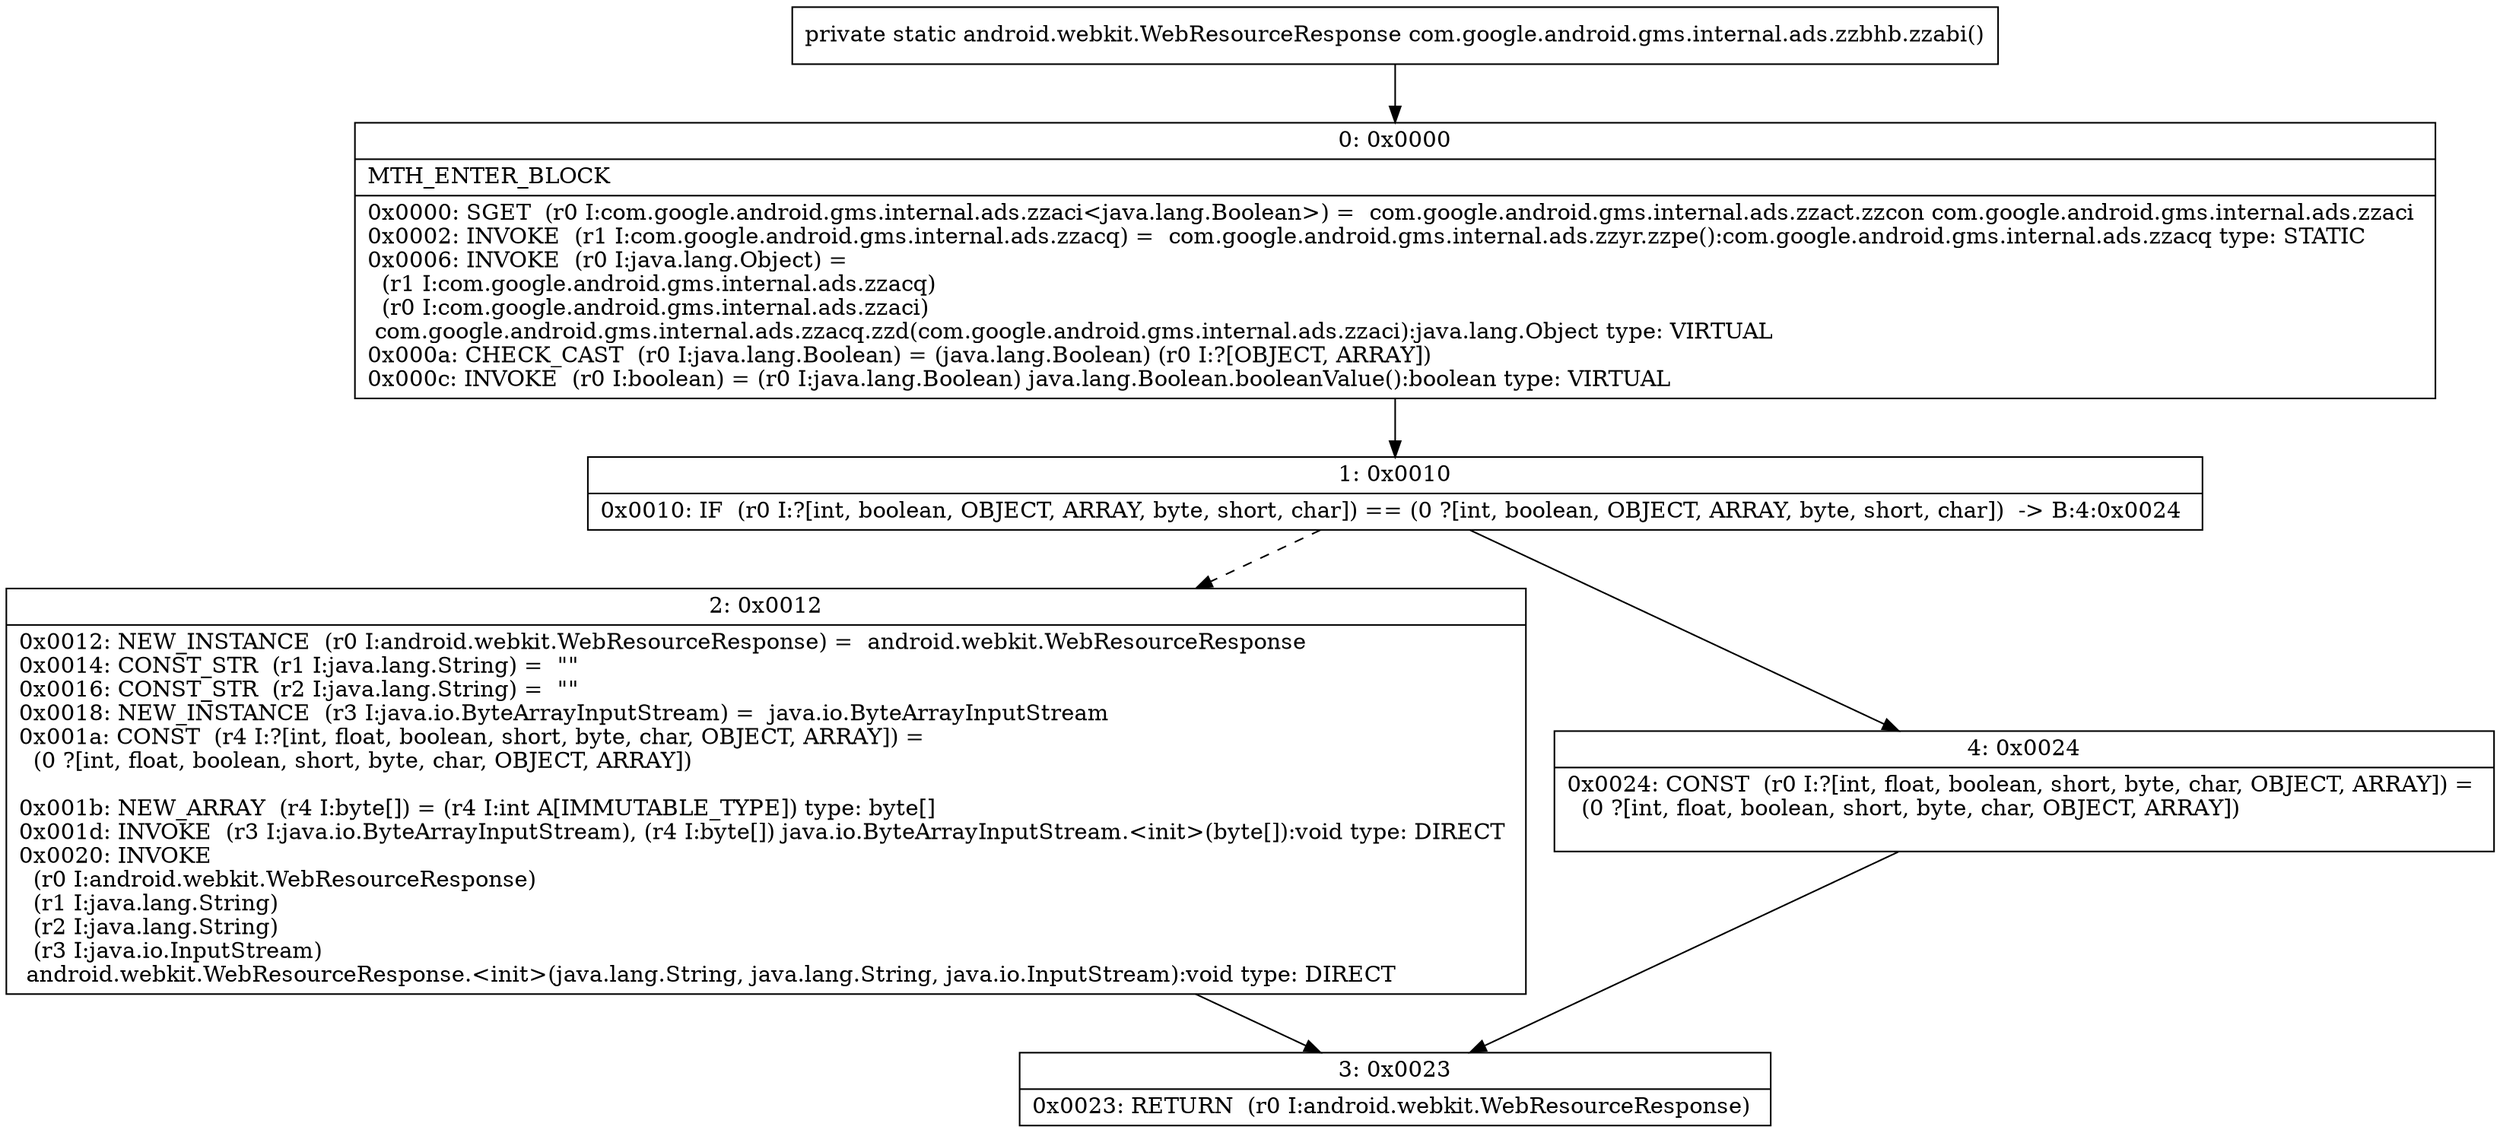 digraph "CFG forcom.google.android.gms.internal.ads.zzbhb.zzabi()Landroid\/webkit\/WebResourceResponse;" {
Node_0 [shape=record,label="{0\:\ 0x0000|MTH_ENTER_BLOCK\l|0x0000: SGET  (r0 I:com.google.android.gms.internal.ads.zzaci\<java.lang.Boolean\>) =  com.google.android.gms.internal.ads.zzact.zzcon com.google.android.gms.internal.ads.zzaci \l0x0002: INVOKE  (r1 I:com.google.android.gms.internal.ads.zzacq) =  com.google.android.gms.internal.ads.zzyr.zzpe():com.google.android.gms.internal.ads.zzacq type: STATIC \l0x0006: INVOKE  (r0 I:java.lang.Object) = \l  (r1 I:com.google.android.gms.internal.ads.zzacq)\l  (r0 I:com.google.android.gms.internal.ads.zzaci)\l com.google.android.gms.internal.ads.zzacq.zzd(com.google.android.gms.internal.ads.zzaci):java.lang.Object type: VIRTUAL \l0x000a: CHECK_CAST  (r0 I:java.lang.Boolean) = (java.lang.Boolean) (r0 I:?[OBJECT, ARRAY]) \l0x000c: INVOKE  (r0 I:boolean) = (r0 I:java.lang.Boolean) java.lang.Boolean.booleanValue():boolean type: VIRTUAL \l}"];
Node_1 [shape=record,label="{1\:\ 0x0010|0x0010: IF  (r0 I:?[int, boolean, OBJECT, ARRAY, byte, short, char]) == (0 ?[int, boolean, OBJECT, ARRAY, byte, short, char])  \-\> B:4:0x0024 \l}"];
Node_2 [shape=record,label="{2\:\ 0x0012|0x0012: NEW_INSTANCE  (r0 I:android.webkit.WebResourceResponse) =  android.webkit.WebResourceResponse \l0x0014: CONST_STR  (r1 I:java.lang.String) =  \"\" \l0x0016: CONST_STR  (r2 I:java.lang.String) =  \"\" \l0x0018: NEW_INSTANCE  (r3 I:java.io.ByteArrayInputStream) =  java.io.ByteArrayInputStream \l0x001a: CONST  (r4 I:?[int, float, boolean, short, byte, char, OBJECT, ARRAY]) = \l  (0 ?[int, float, boolean, short, byte, char, OBJECT, ARRAY])\l \l0x001b: NEW_ARRAY  (r4 I:byte[]) = (r4 I:int A[IMMUTABLE_TYPE]) type: byte[] \l0x001d: INVOKE  (r3 I:java.io.ByteArrayInputStream), (r4 I:byte[]) java.io.ByteArrayInputStream.\<init\>(byte[]):void type: DIRECT \l0x0020: INVOKE  \l  (r0 I:android.webkit.WebResourceResponse)\l  (r1 I:java.lang.String)\l  (r2 I:java.lang.String)\l  (r3 I:java.io.InputStream)\l android.webkit.WebResourceResponse.\<init\>(java.lang.String, java.lang.String, java.io.InputStream):void type: DIRECT \l}"];
Node_3 [shape=record,label="{3\:\ 0x0023|0x0023: RETURN  (r0 I:android.webkit.WebResourceResponse) \l}"];
Node_4 [shape=record,label="{4\:\ 0x0024|0x0024: CONST  (r0 I:?[int, float, boolean, short, byte, char, OBJECT, ARRAY]) = \l  (0 ?[int, float, boolean, short, byte, char, OBJECT, ARRAY])\l \l}"];
MethodNode[shape=record,label="{private static android.webkit.WebResourceResponse com.google.android.gms.internal.ads.zzbhb.zzabi() }"];
MethodNode -> Node_0;
Node_0 -> Node_1;
Node_1 -> Node_2[style=dashed];
Node_1 -> Node_4;
Node_2 -> Node_3;
Node_4 -> Node_3;
}

